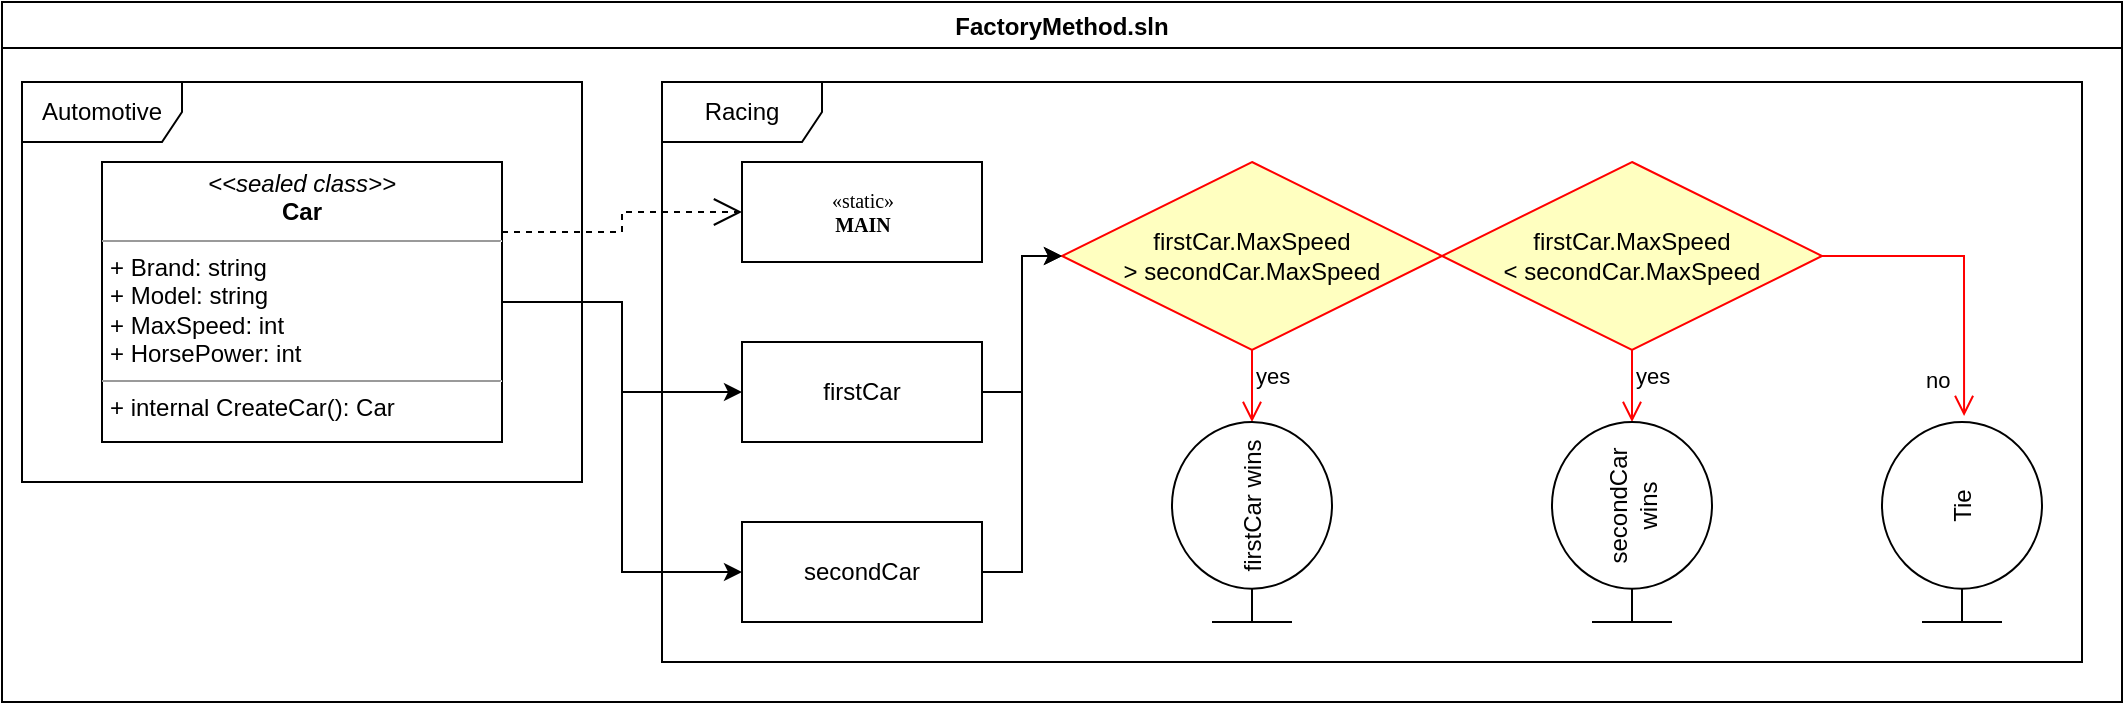 <mxfile version="23.1.1" type="device">
  <diagram name="Page-1" id="c4acf3e9-155e-7222-9cf6-157b1a14988f">
    <mxGraphModel dx="1366" dy="735" grid="1" gridSize="10" guides="1" tooltips="1" connect="1" arrows="1" fold="1" page="1" pageScale="1" pageWidth="1100" pageHeight="850" background="none" math="0" shadow="0">
      <root>
        <mxCell id="0" />
        <mxCell id="1" parent="0" />
        <mxCell id="5d2195bd80daf111-17" value="«static»&lt;br&gt;&lt;b&gt;MAIN&lt;/b&gt;" style="html=1;rounded=0;shadow=0;comic=0;labelBackgroundColor=none;strokeWidth=1;fontFamily=Verdana;fontSize=10;align=center;" parent="1" vertex="1">
          <mxGeometry x="390" y="100" width="120" height="50" as="geometry" />
        </mxCell>
        <mxCell id="twIWYvA_U80yxCXueQZU-12" value="" style="edgeStyle=orthogonalEdgeStyle;rounded=0;orthogonalLoop=1;jettySize=auto;html=1;entryX=0;entryY=0.5;entryDx=0;entryDy=0;" edge="1" parent="1" source="twIWYvA_U80yxCXueQZU-2" target="twIWYvA_U80yxCXueQZU-3">
          <mxGeometry relative="1" as="geometry" />
        </mxCell>
        <mxCell id="twIWYvA_U80yxCXueQZU-13" value="" style="edgeStyle=orthogonalEdgeStyle;rounded=0;orthogonalLoop=1;jettySize=auto;html=1;entryX=0;entryY=0.5;entryDx=0;entryDy=0;" edge="1" parent="1" source="twIWYvA_U80yxCXueQZU-2" target="twIWYvA_U80yxCXueQZU-5">
          <mxGeometry relative="1" as="geometry" />
        </mxCell>
        <mxCell id="twIWYvA_U80yxCXueQZU-2" value="&lt;p style=&quot;margin:0px;margin-top:4px;text-align:center;&quot;&gt;&lt;i&gt;&amp;lt;&amp;lt;sealed class&amp;gt;&amp;gt;&lt;/i&gt;&lt;br&gt;&lt;b&gt;Car&lt;/b&gt;&lt;/p&gt;&lt;hr size=&quot;1&quot;&gt;&lt;p style=&quot;margin:0px;margin-left:4px;&quot;&gt;+ Brand: string&lt;br style=&quot;border-color: var(--border-color);&quot;&gt;&lt;span style=&quot;&quot;&gt;+ Model: string&lt;/span&gt;&lt;br style=&quot;border-color: var(--border-color);&quot;&gt;&lt;span style=&quot;&quot;&gt;+ MaxSpeed: int&lt;/span&gt;&lt;br style=&quot;border-color: var(--border-color);&quot;&gt;&lt;span style=&quot;&quot;&gt;+ HorsePower: int&lt;/span&gt;&lt;br&gt;&lt;/p&gt;&lt;hr size=&quot;1&quot;&gt;&lt;p style=&quot;margin:0px;margin-left:4px;&quot;&gt;+ internal CreateCar(): Car&lt;br&gt;&lt;/p&gt;" style="verticalAlign=top;align=left;overflow=fill;fontSize=12;fontFamily=Helvetica;html=1;rounded=0;shadow=0;comic=0;labelBackgroundColor=none;strokeWidth=1" vertex="1" parent="1">
          <mxGeometry x="70" y="100" width="200" height="140" as="geometry" />
        </mxCell>
        <mxCell id="twIWYvA_U80yxCXueQZU-17" value="" style="edgeStyle=orthogonalEdgeStyle;rounded=0;orthogonalLoop=1;jettySize=auto;html=1;" edge="1" parent="1" source="twIWYvA_U80yxCXueQZU-3" target="twIWYvA_U80yxCXueQZU-14">
          <mxGeometry relative="1" as="geometry" />
        </mxCell>
        <mxCell id="twIWYvA_U80yxCXueQZU-3" value="firstCar" style="html=1;whiteSpace=wrap;" vertex="1" parent="1">
          <mxGeometry x="390" y="190" width="120" height="50" as="geometry" />
        </mxCell>
        <mxCell id="twIWYvA_U80yxCXueQZU-5" value="secondCar" style="html=1;whiteSpace=wrap;" vertex="1" parent="1">
          <mxGeometry x="390" y="280" width="120" height="50" as="geometry" />
        </mxCell>
        <mxCell id="twIWYvA_U80yxCXueQZU-6" value="FactoryMethod.sln" style="swimlane;" vertex="1" parent="1">
          <mxGeometry x="20" y="20" width="1060" height="350" as="geometry">
            <mxRectangle x="870" y="280" width="150" height="30" as="alternateBounds" />
          </mxGeometry>
        </mxCell>
        <mxCell id="twIWYvA_U80yxCXueQZU-7" value="Automotive" style="shape=umlFrame;whiteSpace=wrap;html=1;pointerEvents=0;width=80;height=30;" vertex="1" parent="1">
          <mxGeometry x="30" y="60" width="280" height="200" as="geometry" />
        </mxCell>
        <mxCell id="twIWYvA_U80yxCXueQZU-8" value="Racing" style="shape=umlFrame;whiteSpace=wrap;html=1;pointerEvents=0;width=80;height=30;" vertex="1" parent="1">
          <mxGeometry x="350" y="60" width="710" height="290" as="geometry" />
        </mxCell>
        <mxCell id="twIWYvA_U80yxCXueQZU-9" value="" style="endArrow=open;endSize=12;dashed=1;html=1;rounded=0;exitX=1;exitY=0.25;exitDx=0;exitDy=0;edgeStyle=orthogonalEdgeStyle;entryX=0;entryY=0.5;entryDx=0;entryDy=0;" edge="1" parent="1" source="twIWYvA_U80yxCXueQZU-2" target="5d2195bd80daf111-17">
          <mxGeometry width="160" relative="1" as="geometry">
            <mxPoint x="300" y="185.5" as="sourcePoint" />
            <mxPoint x="460" y="185.5" as="targetPoint" />
          </mxGeometry>
        </mxCell>
        <mxCell id="twIWYvA_U80yxCXueQZU-14" value="firstCar.MaxSpeed&lt;br&gt;&amp;gt; secondCar.MaxSpeed" style="rhombus;whiteSpace=wrap;html=1;fontColor=#000000;fillColor=#ffffc0;strokeColor=#ff0000;" vertex="1" parent="1">
          <mxGeometry x="550" y="100" width="190" height="94" as="geometry" />
        </mxCell>
        <mxCell id="twIWYvA_U80yxCXueQZU-15" value="no" style="edgeStyle=orthogonalEdgeStyle;html=1;align=left;verticalAlign=bottom;endArrow=open;endSize=8;strokeColor=#ff0000;rounded=0;entryX=1.03;entryY=0.513;entryDx=0;entryDy=0;entryPerimeter=0;exitX=1;exitY=0.5;exitDx=0;exitDy=0;" edge="1" source="twIWYvA_U80yxCXueQZU-22" parent="1" target="twIWYvA_U80yxCXueQZU-21">
          <mxGeometry x="0.874" y="-21" relative="1" as="geometry">
            <mxPoint x="1000" y="214" as="targetPoint" />
            <mxPoint x="1060" y="110" as="sourcePoint" />
            <mxPoint as="offset" />
          </mxGeometry>
        </mxCell>
        <mxCell id="twIWYvA_U80yxCXueQZU-16" value="yes" style="edgeStyle=orthogonalEdgeStyle;html=1;align=left;verticalAlign=top;endArrow=open;endSize=8;strokeColor=#ff0000;rounded=0;" edge="1" source="twIWYvA_U80yxCXueQZU-14" parent="1">
          <mxGeometry x="-1" relative="1" as="geometry">
            <mxPoint x="645" y="230" as="targetPoint" />
            <Array as="points">
              <mxPoint x="645" y="220" />
              <mxPoint x="645" y="220" />
            </Array>
          </mxGeometry>
        </mxCell>
        <mxCell id="twIWYvA_U80yxCXueQZU-18" value="" style="edgeStyle=orthogonalEdgeStyle;rounded=0;orthogonalLoop=1;jettySize=auto;html=1;entryX=0;entryY=0.5;entryDx=0;entryDy=0;exitX=1;exitY=0.5;exitDx=0;exitDy=0;" edge="1" parent="1" source="twIWYvA_U80yxCXueQZU-5" target="twIWYvA_U80yxCXueQZU-14">
          <mxGeometry relative="1" as="geometry">
            <mxPoint x="500" y="272" as="sourcePoint" />
            <mxPoint x="540" y="204" as="targetPoint" />
            <Array as="points">
              <mxPoint x="530" y="305" />
              <mxPoint x="530" y="147" />
            </Array>
          </mxGeometry>
        </mxCell>
        <mxCell id="twIWYvA_U80yxCXueQZU-19" value="firstCar wins" style="shape=umlBoundary;whiteSpace=wrap;html=1;rotation=-90;" vertex="1" parent="1">
          <mxGeometry x="595" y="240" width="100" height="80" as="geometry" />
        </mxCell>
        <mxCell id="twIWYvA_U80yxCXueQZU-21" value="Tie" style="shape=umlBoundary;whiteSpace=wrap;html=1;rotation=-90;" vertex="1" parent="1">
          <mxGeometry x="950" y="240" width="100" height="80" as="geometry" />
        </mxCell>
        <mxCell id="twIWYvA_U80yxCXueQZU-22" value="firstCar.MaxSpeed&lt;br&gt;&amp;lt; secondCar.MaxSpeed" style="rhombus;whiteSpace=wrap;html=1;fontColor=#000000;fillColor=#ffffc0;strokeColor=#ff0000;" vertex="1" parent="1">
          <mxGeometry x="740" y="100" width="190" height="94" as="geometry" />
        </mxCell>
        <mxCell id="twIWYvA_U80yxCXueQZU-23" value="yes" style="edgeStyle=orthogonalEdgeStyle;html=1;align=left;verticalAlign=top;endArrow=open;endSize=8;strokeColor=#ff0000;rounded=0;" edge="1" parent="1" source="twIWYvA_U80yxCXueQZU-22">
          <mxGeometry x="-1" relative="1" as="geometry">
            <mxPoint x="835" y="230" as="targetPoint" />
            <Array as="points">
              <mxPoint x="835" y="220" />
              <mxPoint x="835" y="220" />
            </Array>
          </mxGeometry>
        </mxCell>
        <mxCell id="twIWYvA_U80yxCXueQZU-24" value="secondCar wins" style="shape=umlBoundary;whiteSpace=wrap;html=1;rotation=-90;" vertex="1" parent="1">
          <mxGeometry x="785" y="240" width="100" height="80" as="geometry" />
        </mxCell>
      </root>
    </mxGraphModel>
  </diagram>
</mxfile>

